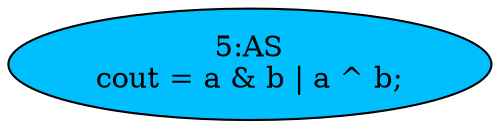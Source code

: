 strict digraph "" {
	node [label="\N"];
	"5:AS"	[ast="<pyverilog.vparser.ast.Assign object at 0x7f4e765ed590>",
		def_var="['cout']",
		fillcolor=deepskyblue,
		label="5:AS
cout = a & b | a ^ b;",
		statements="[]",
		style=filled,
		typ=Assign,
		use_var="['a', 'b', 'a', 'b']"];
}
